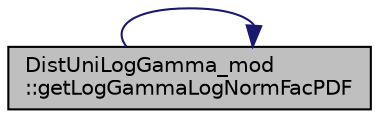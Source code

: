 digraph "DistUniLogGamma_mod::getLogGammaLogNormFacPDF"
{
 // LATEX_PDF_SIZE
  edge [fontname="Helvetica",fontsize="10",labelfontname="Helvetica",labelfontsize="10"];
  node [fontname="Helvetica",fontsize="10",shape=record];
  rankdir="LR";
  Node1 [label="DistUniLogGamma_mod\l::getLogGammaLogNormFacPDF",height=0.2,width=0.4,color="black", fillcolor="grey75", style="filled", fontcolor="black",tooltip="Return the natural logarithm of the normalization factor of the Probability Density Function (PDF) of..."];
  Node1 -> Node1 [color="midnightblue",fontsize="10",style="solid"];
}
